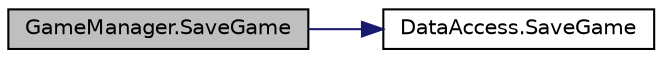 digraph "GameManager.SaveGame"
{
  edge [fontname="Helvetica",fontsize="10",labelfontname="Helvetica",labelfontsize="10"];
  node [fontname="Helvetica",fontsize="10",shape=record];
  rankdir="LR";
  Node26 [label="GameManager.SaveGame",height=0.2,width=0.4,color="black", fillcolor="grey75", style="filled", fontcolor="black"];
  Node26 -> Node27 [color="midnightblue",fontsize="10",style="solid",fontname="Helvetica"];
  Node27 [label="DataAccess.SaveGame",height=0.2,width=0.4,color="black", fillcolor="white", style="filled",URL="$class_data_access.html#addb40386f629331df2d5b195456d261e",tooltip="Saves the game in GameData.dat file. "];
}
